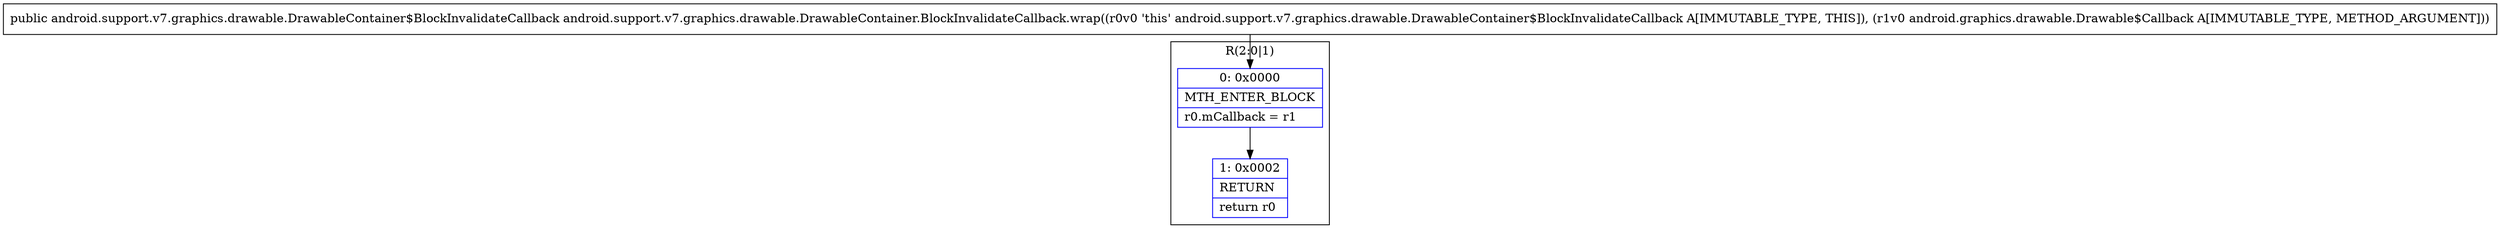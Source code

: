 digraph "CFG forandroid.support.v7.graphics.drawable.DrawableContainer.BlockInvalidateCallback.wrap(Landroid\/graphics\/drawable\/Drawable$Callback;)Landroid\/support\/v7\/graphics\/drawable\/DrawableContainer$BlockInvalidateCallback;" {
subgraph cluster_Region_78144007 {
label = "R(2:0|1)";
node [shape=record,color=blue];
Node_0 [shape=record,label="{0\:\ 0x0000|MTH_ENTER_BLOCK\l|r0.mCallback = r1\l}"];
Node_1 [shape=record,label="{1\:\ 0x0002|RETURN\l|return r0\l}"];
}
MethodNode[shape=record,label="{public android.support.v7.graphics.drawable.DrawableContainer$BlockInvalidateCallback android.support.v7.graphics.drawable.DrawableContainer.BlockInvalidateCallback.wrap((r0v0 'this' android.support.v7.graphics.drawable.DrawableContainer$BlockInvalidateCallback A[IMMUTABLE_TYPE, THIS]), (r1v0 android.graphics.drawable.Drawable$Callback A[IMMUTABLE_TYPE, METHOD_ARGUMENT])) }"];
MethodNode -> Node_0;
Node_0 -> Node_1;
}

